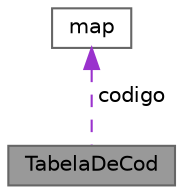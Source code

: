 digraph "TabelaDeCod"
{
 // LATEX_PDF_SIZE
  bgcolor="transparent";
  edge [fontname=Helvetica,fontsize=10,labelfontname=Helvetica,labelfontsize=10];
  node [fontname=Helvetica,fontsize=10,shape=box,height=0.2,width=0.4];
  Node1 [label="TabelaDeCod",height=0.2,width=0.4,color="gray40", fillcolor="grey60", style="filled", fontcolor="black",tooltip="Tabela que carrega os caracteres e seus respectivos códigos em bitmap;."];
  Node2 -> Node1 [dir="back",color="darkorchid3",style="dashed",label=" codigo" ];
  Node2 [label="map",height=0.2,width=0.4,color="gray40", fillcolor="white", style="filled",URL="$structmap.html",tooltip="Estrutura para representar um mapa de bits."];
}
